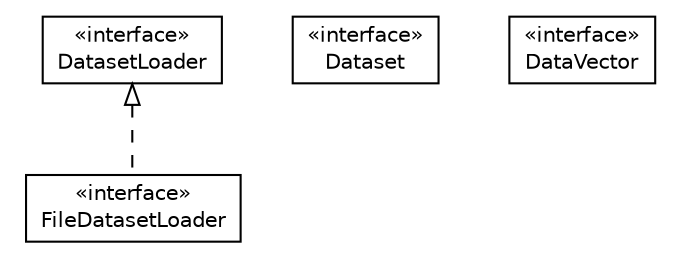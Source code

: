 #!/usr/local/bin/dot
#
# Class diagram 
# Generated by UMLGraph version 5.2 (http://www.umlgraph.org/)
#

digraph G {
	edge [fontname="Helvetica",fontsize=10,labelfontname="Helvetica",labelfontsize=10];
	node [fontname="Helvetica",fontsize=10,shape=plaintext];
	nodesep=0.25;
	ranksep=0.5;
	// it.unica.foresee.datasets.interfaces.FileDatasetLoader
	c31 [label=<<table title="it.unica.foresee.datasets.interfaces.FileDatasetLoader" border="0" cellborder="1" cellspacing="0" cellpadding="2" port="p" href="./FileDatasetLoader.html">
		<tr><td><table border="0" cellspacing="0" cellpadding="1">
<tr><td align="center" balign="center"> &#171;interface&#187; </td></tr>
<tr><td align="center" balign="center"> FileDatasetLoader </td></tr>
		</table></td></tr>
		</table>>, fontname="Helvetica", fontcolor="black", fontsize=10.0];
	// it.unica.foresee.datasets.interfaces.Dataset
	c32 [label=<<table title="it.unica.foresee.datasets.interfaces.Dataset" border="0" cellborder="1" cellspacing="0" cellpadding="2" port="p" href="./Dataset.html">
		<tr><td><table border="0" cellspacing="0" cellpadding="1">
<tr><td align="center" balign="center"> &#171;interface&#187; </td></tr>
<tr><td align="center" balign="center"> Dataset </td></tr>
		</table></td></tr>
		</table>>, fontname="Helvetica", fontcolor="black", fontsize=10.0];
	// it.unica.foresee.datasets.interfaces.DatasetLoader
	c33 [label=<<table title="it.unica.foresee.datasets.interfaces.DatasetLoader" border="0" cellborder="1" cellspacing="0" cellpadding="2" port="p" href="./DatasetLoader.html">
		<tr><td><table border="0" cellspacing="0" cellpadding="1">
<tr><td align="center" balign="center"> &#171;interface&#187; </td></tr>
<tr><td align="center" balign="center"> DatasetLoader </td></tr>
		</table></td></tr>
		</table>>, fontname="Helvetica", fontcolor="black", fontsize=10.0];
	// it.unica.foresee.datasets.interfaces.DataVector
	c34 [label=<<table title="it.unica.foresee.datasets.interfaces.DataVector" border="0" cellborder="1" cellspacing="0" cellpadding="2" port="p" href="./DataVector.html">
		<tr><td><table border="0" cellspacing="0" cellpadding="1">
<tr><td align="center" balign="center"> &#171;interface&#187; </td></tr>
<tr><td align="center" balign="center"> DataVector </td></tr>
		</table></td></tr>
		</table>>, fontname="Helvetica", fontcolor="black", fontsize=10.0];
	//it.unica.foresee.datasets.interfaces.FileDatasetLoader implements it.unica.foresee.datasets.interfaces.DatasetLoader
	c33:p -> c31:p [dir=back,arrowtail=empty,style=dashed];
}

